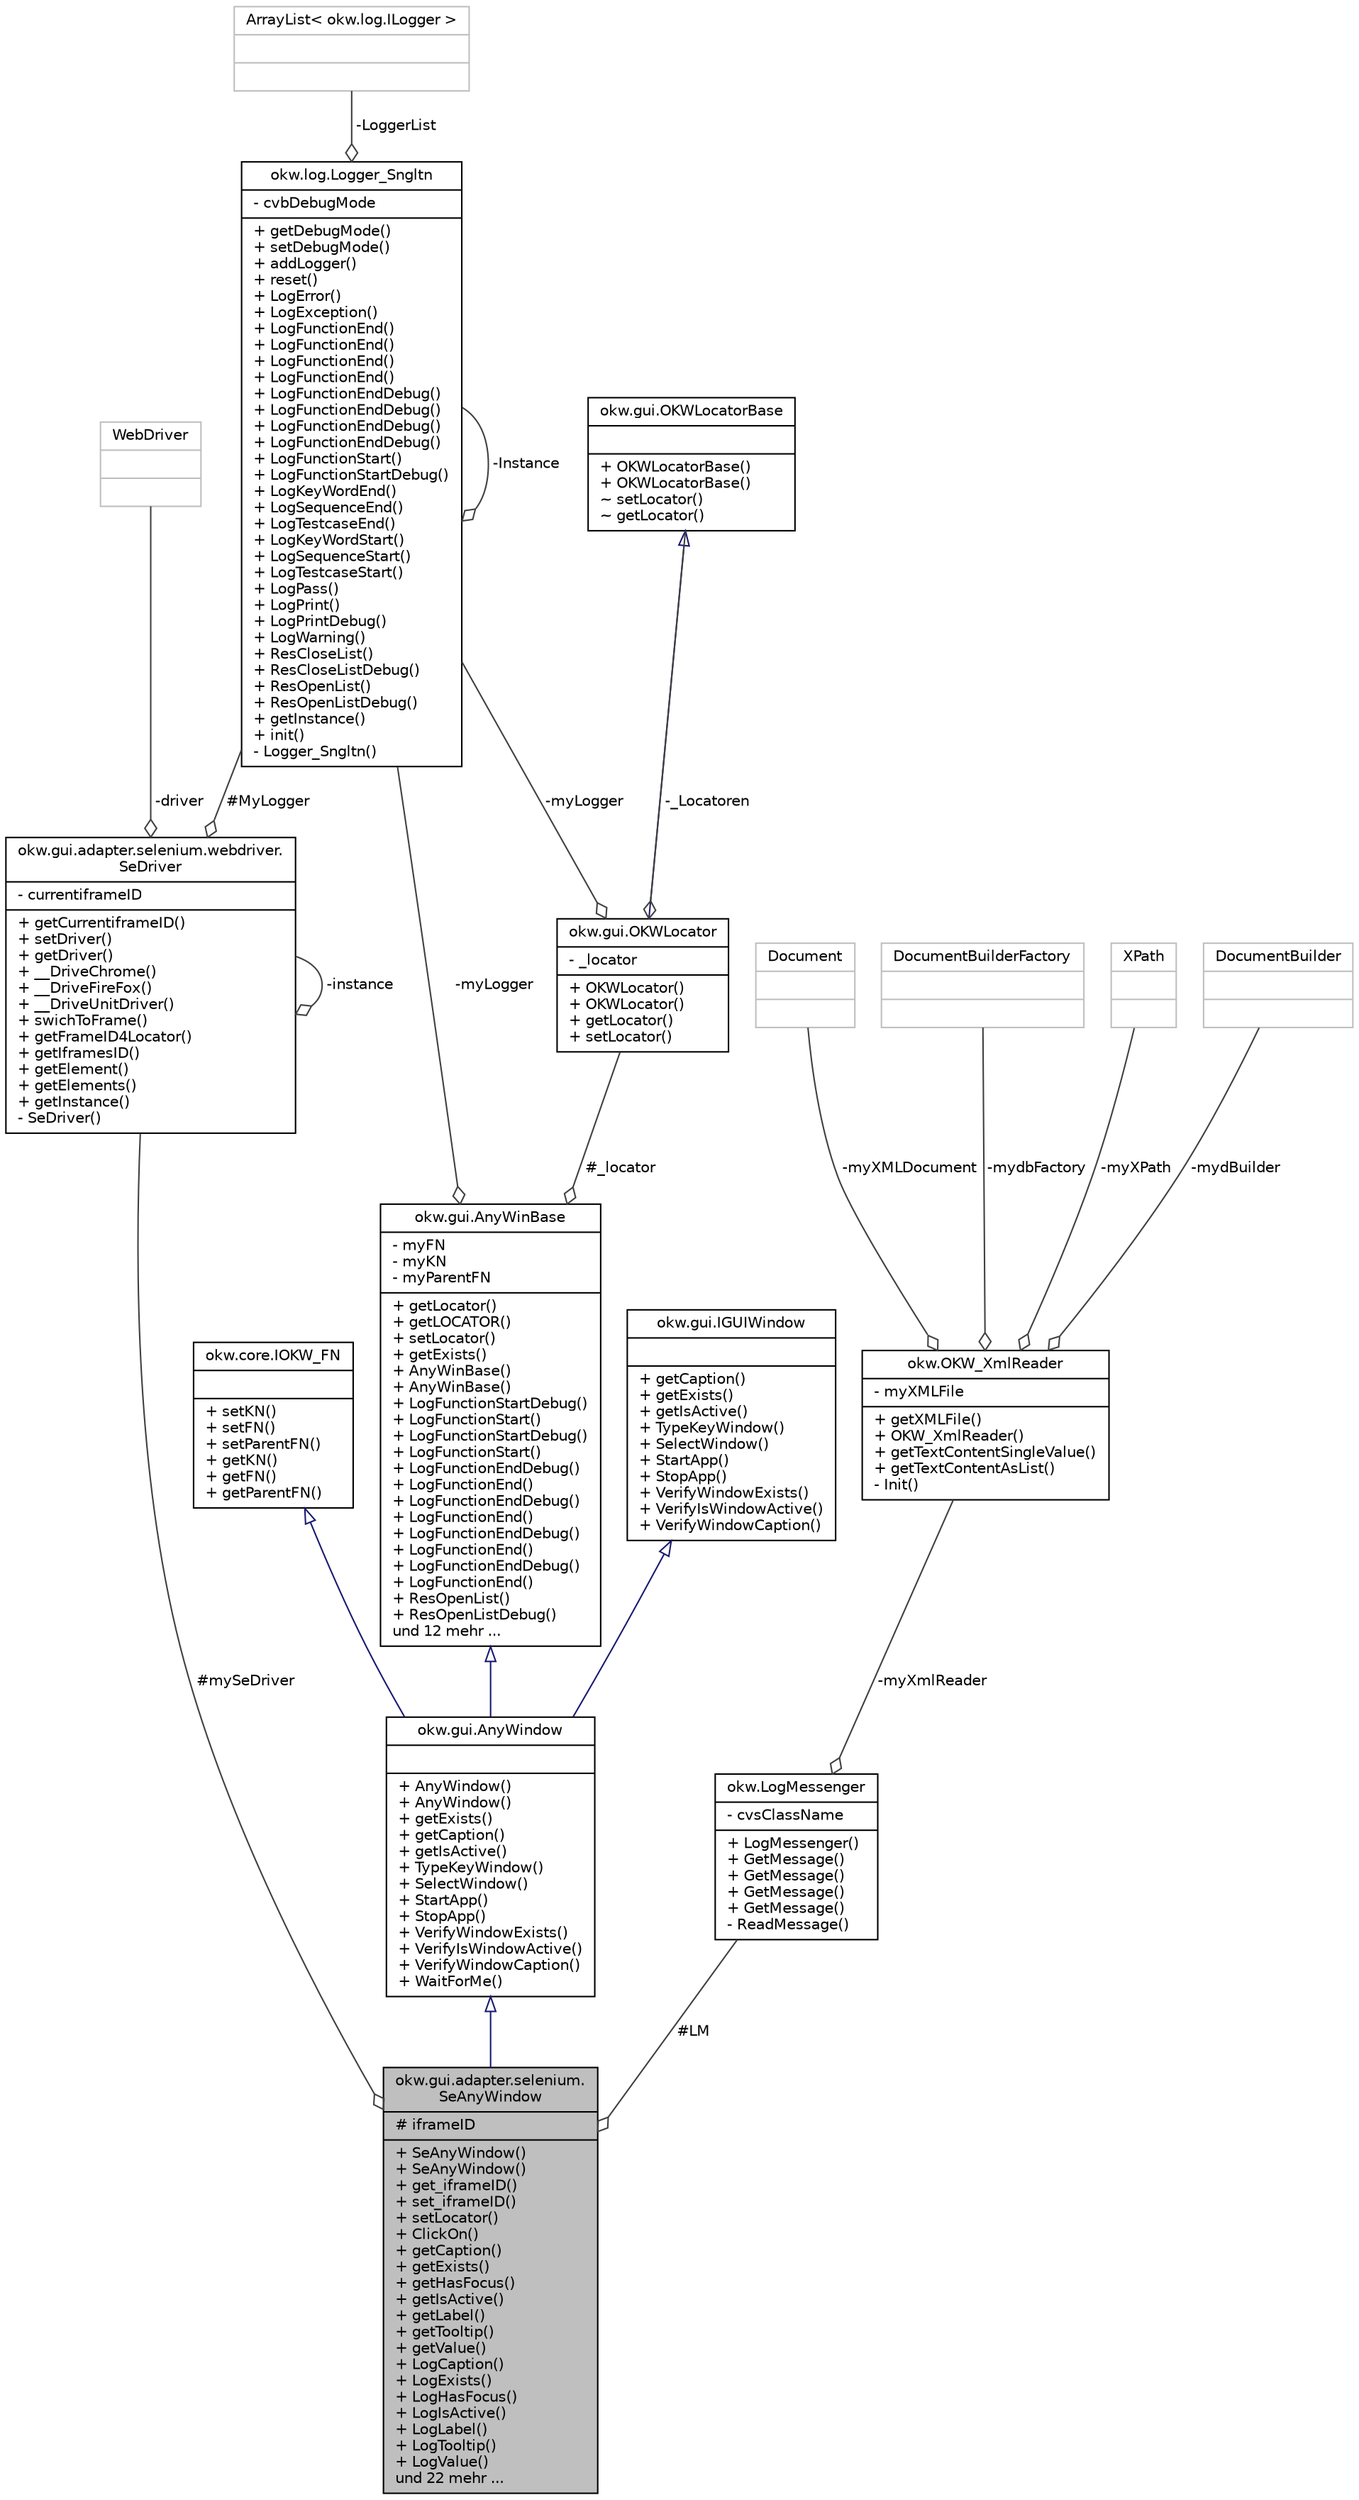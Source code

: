 digraph "okw.gui.adapter.selenium.SeAnyWindow"
{
 // INTERACTIVE_SVG=YES
 // LATEX_PDF_SIZE
  edge [fontname="Helvetica",fontsize="10",labelfontname="Helvetica",labelfontsize="10"];
  node [fontname="Helvetica",fontsize="10",shape=record];
  Node33 [label="{okw.gui.adapter.selenium.\lSeAnyWindow\n|# iframeID\l|+ SeAnyWindow()\l+ SeAnyWindow()\l+ get_iframeID()\l+ set_iframeID()\l+ setLocator()\l+ ClickOn()\l+ getCaption()\l+ getExists()\l+ getHasFocus()\l+ getIsActive()\l+ getLabel()\l+ getTooltip()\l+ getValue()\l+ LogCaption()\l+ LogExists()\l+ LogHasFocus()\l+ LogIsActive()\l+ LogLabel()\l+ LogTooltip()\l+ LogValue()\lund 22 mehr ...\l}",height=0.2,width=0.4,color="black", fillcolor="grey75", style="filled", fontcolor="black",tooltip="SeAnyWindow ist eine Fenster GUI-Adapterklasse."];
  Node34 -> Node33 [dir="back",color="midnightblue",fontsize="10",style="solid",arrowtail="onormal",fontname="Helvetica"];
  Node34 [label="{okw.gui.AnyWindow\n||+ AnyWindow()\l+ AnyWindow()\l+ getExists()\l+ getCaption()\l+ getIsActive()\l+ TypeKeyWindow()\l+ SelectWindow()\l+ StartApp()\l+ StopApp()\l+ VerifyWindowExists()\l+ VerifyIsWindowActive()\l+ VerifyWindowCaption()\l+ WaitForMe()\l}",height=0.2,width=0.4,color="black", fillcolor="white", style="filled",URL="$classokw_1_1gui_1_1_any_window.html",tooltip="Description of AnyWin."];
  Node35 -> Node34 [dir="back",color="midnightblue",fontsize="10",style="solid",arrowtail="onormal",fontname="Helvetica"];
  Node35 [label="{okw.gui.AnyWinBase\n|- myFN\l- myKN\l- myParentFN\l|+ getLocator()\l+ getLOCATOR()\l+ setLocator()\l+ getExists()\l+ AnyWinBase()\l+ AnyWinBase()\l+ LogFunctionStartDebug()\l+ LogFunctionStart()\l+ LogFunctionStartDebug()\l+ LogFunctionStart()\l+ LogFunctionEndDebug()\l+ LogFunctionEnd()\l+ LogFunctionEndDebug()\l+ LogFunctionEnd()\l+ LogFunctionEndDebug()\l+ LogFunctionEnd()\l+ LogFunctionEndDebug()\l+ LogFunctionEnd()\l+ ResOpenList()\l+ ResOpenListDebug()\lund 12 mehr ...\l}",height=0.2,width=0.4,color="black", fillcolor="white", style="filled",URL="$classokw_1_1gui_1_1_any_win_base.html",tooltip="Description of AnyWin."];
  Node36 -> Node35 [color="grey25",fontsize="10",style="solid",label=" #_locator" ,arrowhead="odiamond",fontname="Helvetica"];
  Node36 [label="{okw.gui.OKWLocator\n|- _locator\l|+ OKWLocator()\l+ OKWLocator()\l+ getLocator()\l+ setLocator()\l}",height=0.2,width=0.4,color="black", fillcolor="white", style="filled",URL="$classokw_1_1gui_1_1_o_k_w_locator.html",tooltip="Description of OKWLocator."];
  Node37 -> Node36 [dir="back",color="midnightblue",fontsize="10",style="solid",arrowtail="onormal",fontname="Helvetica"];
  Node37 [label="{okw.gui.OKWLocatorBase\n||+ OKWLocatorBase()\l+ OKWLocatorBase()\l~ setLocator()\l~ getLocator()\l}",height=0.2,width=0.4,color="black", fillcolor="white", style="filled",URL="$classokw_1_1gui_1_1_o_k_w_locator_base.html",tooltip=" "];
  Node37 -> Node36 [color="grey25",fontsize="10",style="solid",label=" -_Locatoren" ,arrowhead="odiamond",fontname="Helvetica"];
  Node38 -> Node36 [color="grey25",fontsize="10",style="solid",label=" -myLogger" ,arrowhead="odiamond",fontname="Helvetica"];
  Node38 [label="{okw.log.Logger_Sngltn\n|- cvbDebugMode\l|+ getDebugMode()\l+ setDebugMode()\l+ addLogger()\l+ reset()\l+ LogError()\l+ LogException()\l+ LogFunctionEnd()\l+ LogFunctionEnd()\l+ LogFunctionEnd()\l+ LogFunctionEnd()\l+ LogFunctionEndDebug()\l+ LogFunctionEndDebug()\l+ LogFunctionEndDebug()\l+ LogFunctionEndDebug()\l+ LogFunctionStart()\l+ LogFunctionStartDebug()\l+ LogKeyWordEnd()\l+ LogSequenceEnd()\l+ LogTestcaseEnd()\l+ LogKeyWordStart()\l+ LogSequenceStart()\l+ LogTestcaseStart()\l+ LogPass()\l+ LogPrint()\l+ LogPrintDebug()\l+ LogWarning()\l+ ResCloseList()\l+ ResCloseListDebug()\l+ ResOpenList()\l+ ResOpenListDebug()\l+ getInstance()\l+ init()\l- Logger_Sngltn()\l}",height=0.2,width=0.4,color="black", fillcolor="white", style="filled",URL="$classokw_1_1log_1_1_logger___sngltn.html",tooltip=" "];
  Node39 -> Node38 [color="grey25",fontsize="10",style="solid",label=" -LoggerList" ,arrowhead="odiamond",fontname="Helvetica"];
  Node39 [label="{ArrayList\< okw.log.ILogger \>\n||}",height=0.2,width=0.4,color="grey75", fillcolor="white", style="filled",tooltip=" "];
  Node38 -> Node38 [color="grey25",fontsize="10",style="solid",label=" -Instance" ,arrowhead="odiamond",fontname="Helvetica"];
  Node38 -> Node35 [color="grey25",fontsize="10",style="solid",label=" -myLogger" ,arrowhead="odiamond",fontname="Helvetica"];
  Node40 -> Node34 [dir="back",color="midnightblue",fontsize="10",style="solid",arrowtail="onormal",fontname="Helvetica"];
  Node40 [label="{okw.gui.IGUIWindow\n||+ getCaption()\l+ getExists()\l+ getIsActive()\l+ TypeKeyWindow()\l+ SelectWindow()\l+ StartApp()\l+ StopApp()\l+ VerifyWindowExists()\l+ VerifyIsWindowActive()\l+ VerifyWindowCaption()\l}",height=0.2,width=0.4,color="black", fillcolor="white", style="filled",URL="$interfaceokw_1_1gui_1_1_i_g_u_i_window.html",tooltip=" "];
  Node41 -> Node34 [dir="back",color="midnightblue",fontsize="10",style="solid",arrowtail="onormal",fontname="Helvetica"];
  Node41 [label="{okw.core.IOKW_FN\n||+ setKN()\l+ setFN()\l+ setParentFN()\l+ getKN()\l+ getFN()\l+ getParentFN()\l}",height=0.2,width=0.4,color="black", fillcolor="white", style="filled",URL="$interfaceokw_1_1core_1_1_i_o_k_w___f_n.html",tooltip=" "];
  Node42 -> Node33 [color="grey25",fontsize="10",style="solid",label=" #mySeDriver" ,arrowhead="odiamond",fontname="Helvetica"];
  Node42 [label="{okw.gui.adapter.selenium.webdriver.\lSeDriver\n|- currentiframeID\l|+ getCurrentiframeID()\l+ setDriver()\l+ getDriver()\l+ __DriveChrome()\l+ __DriveFireFox()\l+ __DriveUnitDriver()\l+ swichToFrame()\l+ getFrameID4Locator()\l+ getIframesID()\l+ getElement()\l+ getElements()\l+ getInstance()\l- SeDriver()\l}",height=0.2,width=0.4,color="black", fillcolor="white", style="filled",URL="$classokw_1_1gui_1_1adapter_1_1selenium_1_1webdriver_1_1_se_driver.html",tooltip="Pattern Singelton."];
  Node42 -> Node42 [color="grey25",fontsize="10",style="solid",label=" -instance" ,arrowhead="odiamond",fontname="Helvetica"];
  Node43 -> Node42 [color="grey25",fontsize="10",style="solid",label=" -driver" ,arrowhead="odiamond",fontname="Helvetica"];
  Node43 [label="{WebDriver\n||}",height=0.2,width=0.4,color="grey75", fillcolor="white", style="filled",tooltip=" "];
  Node38 -> Node42 [color="grey25",fontsize="10",style="solid",label=" #MyLogger" ,arrowhead="odiamond",fontname="Helvetica"];
  Node44 -> Node33 [color="grey25",fontsize="10",style="solid",label=" #LM" ,arrowhead="odiamond",fontname="Helvetica"];
  Node44 [label="{okw.LogMessenger\n|- cvsClassName\l|+ LogMessenger()\l+ GetMessage()\l+ GetMessage()\l+ GetMessage()\l+ GetMessage()\l- ReadMessage()\l}",height=0.2,width=0.4,color="black", fillcolor="white", style="filled",URL="$classokw_1_1_log_messenger.html",tooltip="LogMessenger liest Log-Meldungen sprachspezifisch für die im Konstruktor gegeben Klasse aus der Zugeh..."];
  Node45 -> Node44 [color="grey25",fontsize="10",style="solid",label=" -myXmlReader" ,arrowhead="odiamond",fontname="Helvetica"];
  Node45 [label="{okw.OKW_XmlReader\n|- myXMLFile\l|+ getXMLFile()\l+ OKW_XmlReader()\l+ getTextContentSingleValue()\l+ getTextContentAsList()\l- Init()\l}",height=0.2,width=0.4,color="black", fillcolor="white", style="filled",URL="$classokw_1_1_o_k_w___xml_reader.html",tooltip=" "];
  Node46 -> Node45 [color="grey25",fontsize="10",style="solid",label=" -mydbFactory" ,arrowhead="odiamond",fontname="Helvetica"];
  Node46 [label="{DocumentBuilderFactory\n||}",height=0.2,width=0.4,color="grey75", fillcolor="white", style="filled",tooltip=" "];
  Node47 -> Node45 [color="grey25",fontsize="10",style="solid",label=" -myXPath" ,arrowhead="odiamond",fontname="Helvetica"];
  Node47 [label="{XPath\n||}",height=0.2,width=0.4,color="grey75", fillcolor="white", style="filled",tooltip=" "];
  Node48 -> Node45 [color="grey25",fontsize="10",style="solid",label=" -mydBuilder" ,arrowhead="odiamond",fontname="Helvetica"];
  Node48 [label="{DocumentBuilder\n||}",height=0.2,width=0.4,color="grey75", fillcolor="white", style="filled",tooltip=" "];
  Node49 -> Node45 [color="grey25",fontsize="10",style="solid",label=" -myXMLDocument" ,arrowhead="odiamond",fontname="Helvetica"];
  Node49 [label="{Document\n||}",height=0.2,width=0.4,color="grey75", fillcolor="white", style="filled",tooltip=" "];
}
